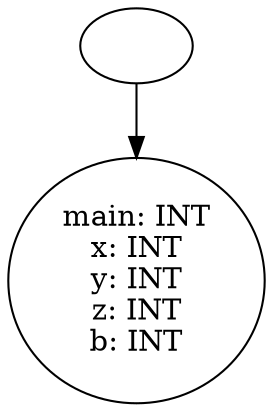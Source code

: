 digraph AST {
  "131430722016960" [label=""];
  "131430722016960" -> "131430722024736";
  "131430722024736" [label="main: INT
x: INT
y: INT
z: INT
b: INT"];
}

